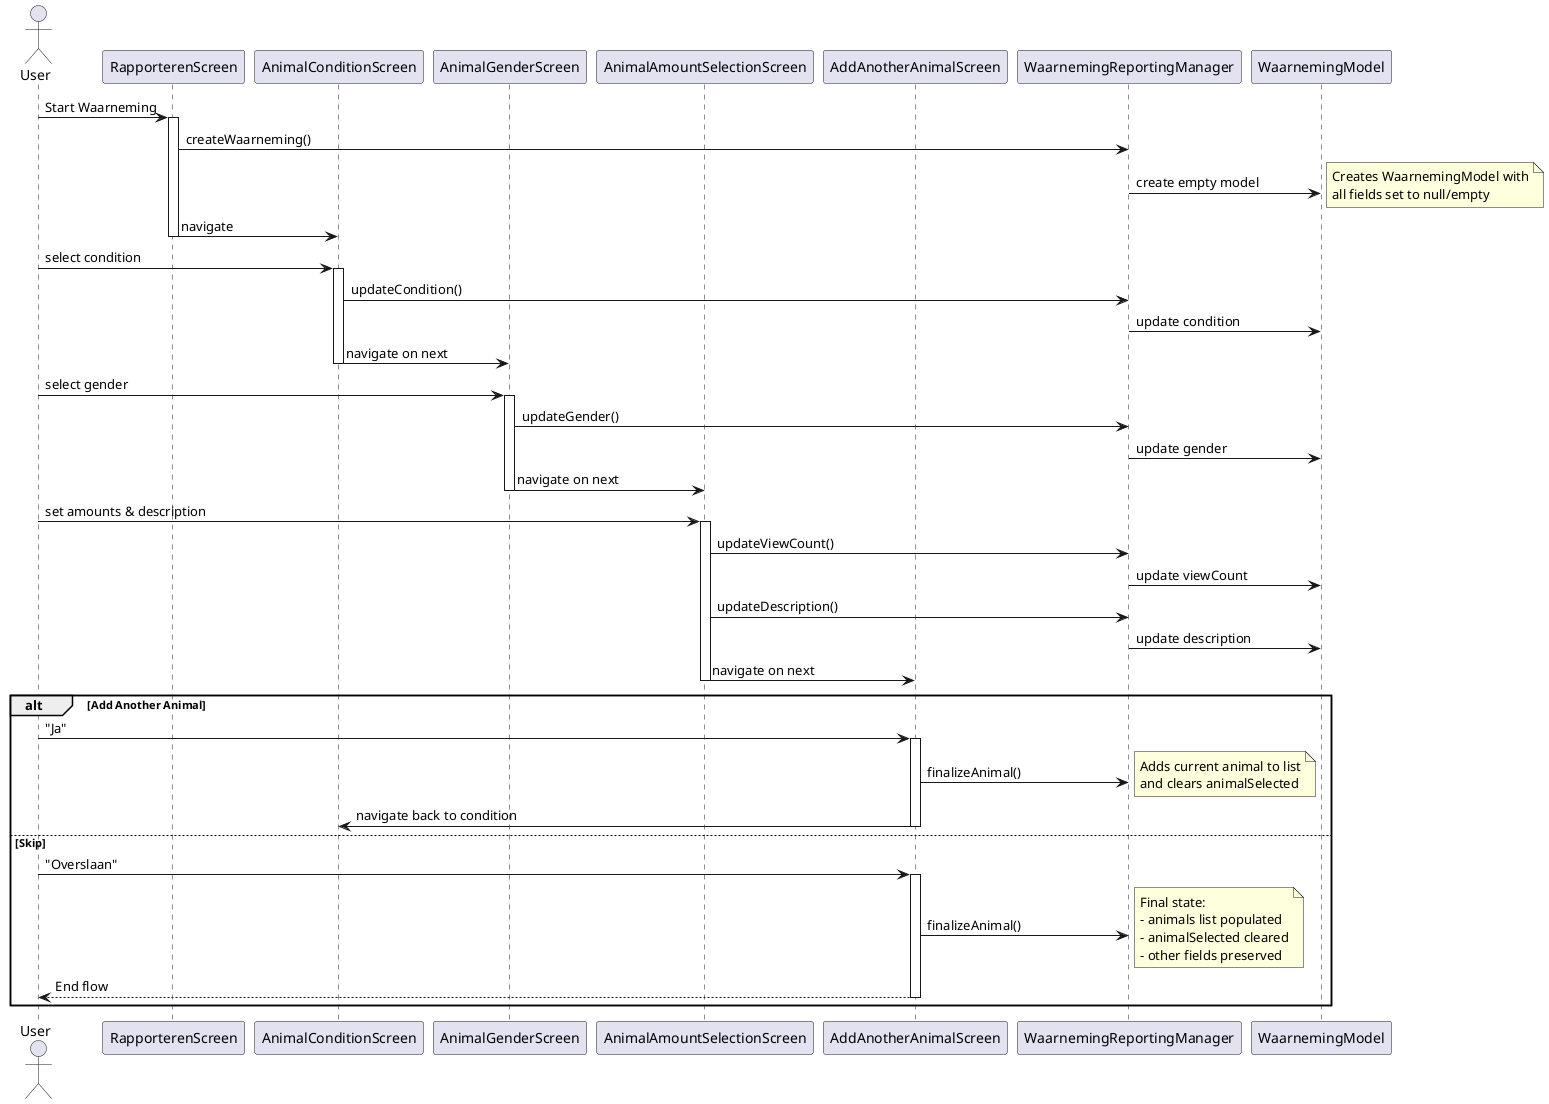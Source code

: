 @startuml
actor User
participant "RapporterenScreen" as Rapporteren
participant "AnimalConditionScreen" as Condition
participant "AnimalGenderScreen" as Gender
participant "AnimalAmountSelectionScreen" as Amount
participant "AddAnotherAnimalScreen" as AddAnother
participant "WaarnemingReportingManager" as Manager
participant "WaarnemingModel" as Model

User -> Rapporteren: Start Waarneming
activate Rapporteren

Rapporteren -> Manager: createWaarneming()
Manager -> Model: create empty model
note right: Creates WaarnemingModel with\nall fields set to null/empty

Rapporteren -> Condition: navigate
deactivate Rapporteren

User -> Condition: select condition
activate Condition
Condition -> Manager: updateCondition()
Manager -> Model: update condition
Condition -> Gender: navigate on next
deactivate Condition

User -> Gender: select gender
activate Gender
Gender -> Manager: updateGender()
Manager -> Model: update gender
Gender -> Amount: navigate on next
deactivate Gender

User -> Amount: set amounts & description
activate Amount
Amount -> Manager: updateViewCount()
Manager -> Model: update viewCount
Amount -> Manager: updateDescription()
Manager -> Model: update description
Amount -> AddAnother: navigate on next
deactivate Amount

alt Add Another Animal
    User -> AddAnother: "Ja"
    activate AddAnother
    AddAnother -> Manager: finalizeAnimal()
    note right: Adds current animal to list\nand clears animalSelected
    AddAnother -> Condition: navigate back to condition
    deactivate AddAnother
else Skip
    User -> AddAnother: "Overslaan"
    activate AddAnother
    AddAnother -> Manager: finalizeAnimal()
    note right: Final state:\n- animals list populated\n- animalSelected cleared\n- other fields preserved
    AddAnother --> User: End flow
    deactivate AddAnother
end

@enduml